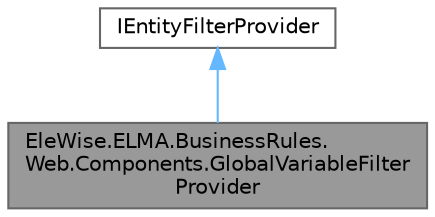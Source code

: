 digraph "EleWise.ELMA.BusinessRules.Web.Components.GlobalVariableFilterProvider"
{
 // LATEX_PDF_SIZE
  bgcolor="transparent";
  edge [fontname=Helvetica,fontsize=10,labelfontname=Helvetica,labelfontsize=10];
  node [fontname=Helvetica,fontsize=10,shape=box,height=0.2,width=0.4];
  Node1 [id="Node000001",label="EleWise.ELMA.BusinessRules.\lWeb.Components.GlobalVariableFilter\lProvider",height=0.2,width=0.4,color="gray40", fillcolor="grey60", style="filled", fontcolor="black",tooltip="Провайдер для фильтрации глобальных переменных"];
  Node2 -> Node1 [id="edge1_Node000001_Node000002",dir="back",color="steelblue1",style="solid",tooltip=" "];
  Node2 [id="Node000002",label="IEntityFilterProvider",height=0.2,width=0.4,color="gray40", fillcolor="white", style="filled",tooltip=" "];
}
